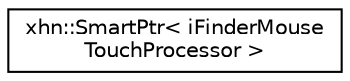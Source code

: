 digraph "Graphical Class Hierarchy"
{
  edge [fontname="Helvetica",fontsize="10",labelfontname="Helvetica",labelfontsize="10"];
  node [fontname="Helvetica",fontsize="10",shape=record];
  rankdir="LR";
  Node1 [label="xhn::SmartPtr\< iFinderMouse\lTouchProcessor \>",height=0.2,width=0.4,color="black", fillcolor="white", style="filled",URL="$classxhn_1_1_smart_ptr.html"];
}
